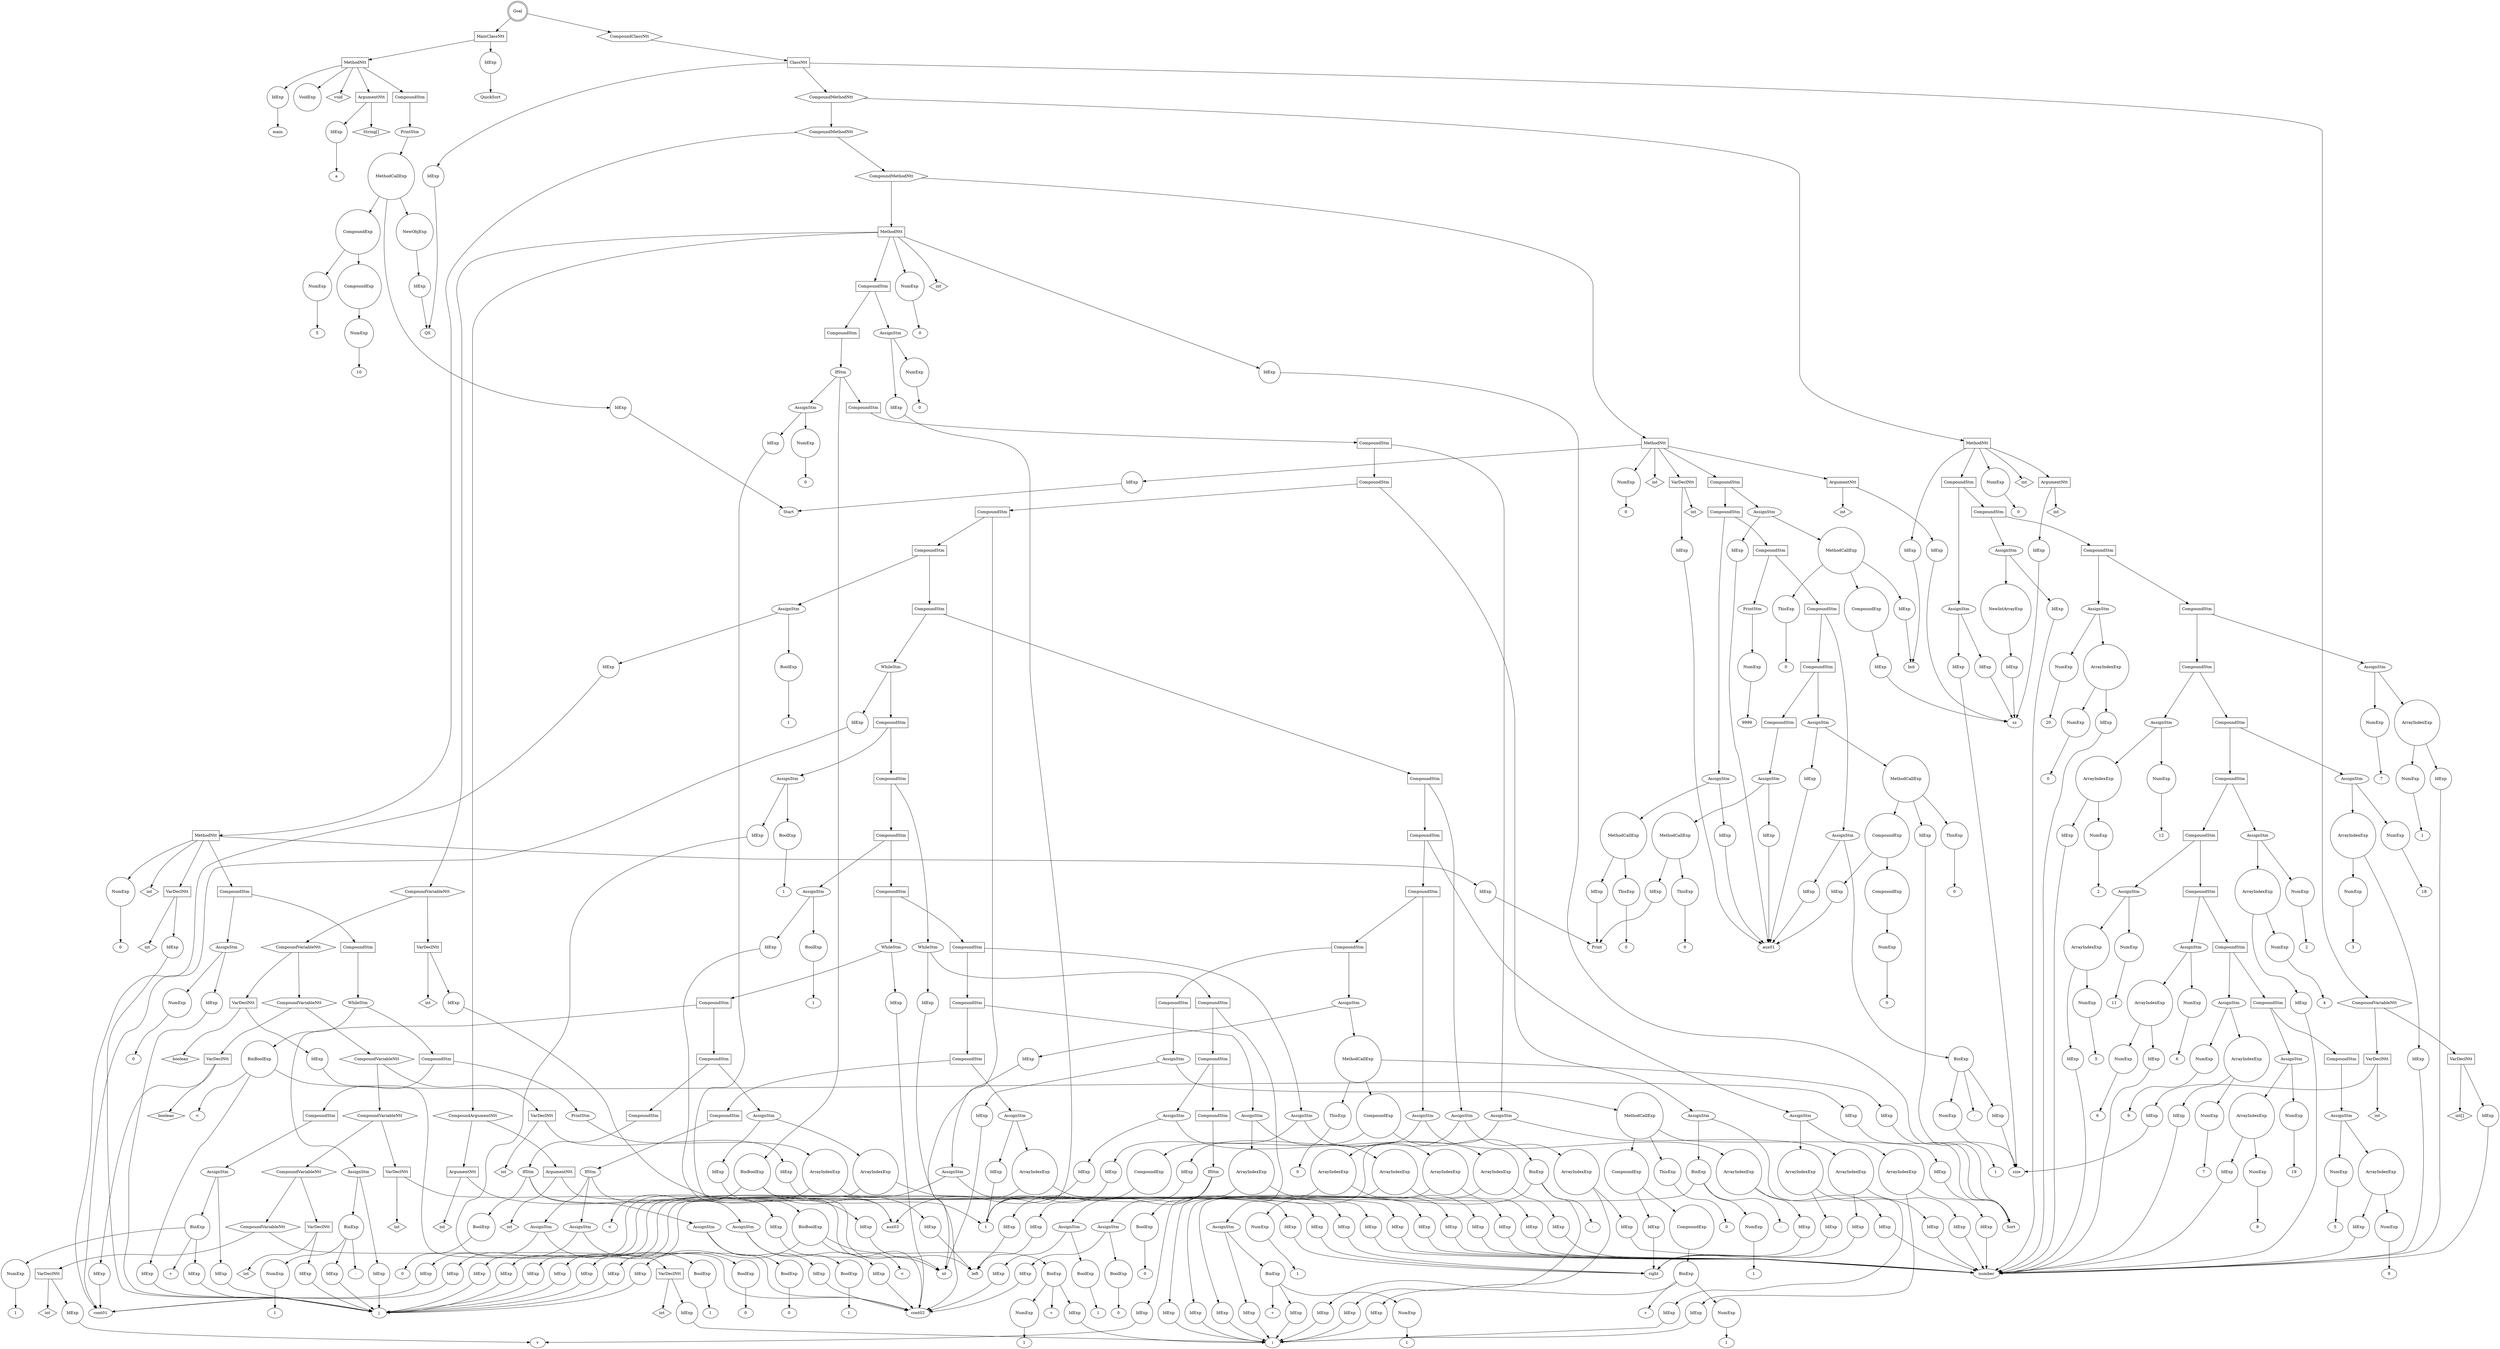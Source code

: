 digraph my_graph {
-1261397360;
-1261397360[label = "Goal", shape = "doublecircle"];
-1261397360->-1261435376;
-1261435376[label = "MainClassNtt", shape = "box"];
-1261435376->-1261434176
-1261434176[label = "IdExp", shape = "circle"];
-1261434176->-1259338288;
-1259338288[label = "QuickSort"];
-1261435376->-1250949040;
-1250949040[label = "MethodNtt", shape = "box"];
-1250949040->-1261435424;
-1261435424[label = "void", shape = "diamond" ];
-1250949040->-1261435472
-1261435472[label = "IdExp", shape = "circle"];
-1261435472->-1259338672;
-1259338672[label = "main"];
-1250949040->-1261435616;
-1261435616[label = "ArgumentNtt", shape = "box"];
-1261435616->-1261435568;
-1261435568[label = "String[]", shape = "diamond" ];
-1261435616->-1261434368
-1261434368[label = "IdExp", shape = "circle"];
-1261434368->-1259338448;
-1259338448[label = "a"];
-1250949040->-1261435328;
-1261435328[label = "CompoundStm", shape = "polygon"];
-1261435328->-1259338640;
-1259338640[label = "PrintStm", shape = "ellipse"];
-1259338640->-1261435232
-1261435232[label = "MethodCallExp", shape = "circle"];
-1261435232->-1261434608
-1261434608[label = "NewObjExp", shape = "circle"];
-1261434608->-1261434512
-1261434512[label = "IdExp", shape = "circle"];
-1261434512->-1259338512;
-1259338512[label = "QS"];
-1261435232->-1261434752
-1261434752[label = "IdExp", shape = "circle"];
-1261434752->-1259338576;
-1259338576[label = "Start"];
-1261435232->-1261435136;
-1261435136[label = "CompoundExp", shape = "circle"];
-1261435136->-1261434944;
-1261434944[label = "CompoundExp", shape = "circle"];
-1261434944->-1261434848
-1261434848[label = "NumExp", shape = "circle"];
-1261434848->-1261434847;
-1261434847[label = "10"];
-1261435136->-1261435040
-1261435040[label = "NumExp", shape = "circle"];
-1261435040->-1261435039;
-1261435039[label = "5"];
-1250949040->-1259338736
-1259338736[label = "VoidExp", shape = "circle"];
-1261397360->-1261397312;
-1261397312[label = "CompoundClassNtt", shape = "hexagon"];
-1261397312->-1261397264;
-1261397264[label = "ClassNtt", shape = "box"];
-1261397264->-1261435904
-1261435904[label = "IdExp", shape = "circle"];
-1261435904->-1259338512;
-1259338512[label = "QS"];
-1261397264->-1261436528;
-1261436528[label = "CompoundVariableNtt", shape = "hexagon"];
-1261436528->-1261436192;
-1261436192[label = "VarDeclNtt", shape = "box"];
-1261436192->-1261436000;
-1261436000[label = "int[]", shape = "diamond" ];
-1261436192->-1261436096
-1261436096[label = "IdExp", shape = "circle"];
-1261436096->-1259338768;
-1259338768[label = "number"];
-1261436528->-1261436480;
-1261436480[label = "VarDeclNtt", shape = "box"];
-1261436480->-1261436288;
-1261436288[label = "int", shape = "diamond" ];
-1261436480->-1261436384
-1261436384[label = "IdExp", shape = "circle"];
-1261436384->-1259338832;
-1259338832[label = "size"];
-1261397264->-1261397216;
-1261397216[label = "CompoundMethodNtt", shape = "hexagon"];
-1261397216->-1261408880;
-1261408880[label = "CompoundMethodNtt", shape = "hexagon"];
-1261408880->-1261406432;
-1261406432[label = "CompoundMethodNtt", shape = "hexagon"];
-1261406432->-1250949616;
-1250949616[label = "MethodNtt", shape = "box"];
-1250949616->-1261436576;
-1261436576[label = "int", shape = "diamond" ];
-1250949616->-1261436672
-1261436672[label = "IdExp", shape = "circle"];
-1261436672->-1259338576;
-1259338576[label = "Start"];
-1250949616->-1261430816;
-1261430816[label = "ArgumentNtt", shape = "box"];
-1261430816->-1261436768;
-1261436768[label = "int", shape = "diamond" ];
-1261430816->-1261436864
-1261436864[label = "IdExp", shape = "circle"];
-1261436864->-1259338896;
-1259338896[label = "sz"];
-1250949616->-1261431104;
-1261431104[label = "VarDeclNtt", shape = "box"];
-1261431104->-1261430912;
-1261430912[label = "int", shape = "diamond" ];
-1261431104->-1261431008
-1261431008[label = "IdExp", shape = "circle"];
-1261431008->-1259338960;
-1259338960[label = "aux01"];
-1250949616->-1261428704;
-1261428704[label = "CompoundStm", shape = "polygon"];
-1261428704->-1261428656;
-1261428656[label = "CompoundStm", shape = "polygon"];
-1261428656->-1261428608;
-1261428608[label = "CompoundStm", shape = "polygon"];
-1261428608->-1261428560;
-1261428560[label = "CompoundStm", shape = "polygon"];
-1261428560->-1261428512;
-1261428512[label = "CompoundStm", shape = "polygon"];
-1261428512->-1261428464;
-1261428464[label = "CompoundStm", shape = "polygon"];
-1261428464->-1261428416;
-1261428416[label = "AssignStm", shape = "ellipse"];
-1261428416->-1261427984
-1261427984[label = "IdExp", shape = "circle"];
-1261427984->-1259338960;
-1259338960[label = "aux01"];
-1261428416->-1261428320
-1261428320[label = "MethodCallExp", shape = "circle"];
-1261428320->-1261428080
-1261428080[label = "ThisExp", shape = "circle"];
-1261428080->-1261428079;
-1261428079[label = "0"];
-1261428320->-1261428224
-1261428224[label = "IdExp", shape = "circle"];
-1261428224->-1259339088;
-1259339088[label = "Print"];
-1261428512->-1261427888;
-1261427888[label = "AssignStm", shape = "ellipse"];
-1261427888->-1261433168
-1261433168[label = "IdExp", shape = "circle"];
-1261433168->-1259338960;
-1259338960[label = "aux01"];
-1261427888->-1261427792
-1261427792[label = "MethodCallExp", shape = "circle"];
-1261427792->-1261433264
-1261433264[label = "ThisExp", shape = "circle"];
-1261433264->-1261433263;
-1261433263[label = "0"];
-1261427792->-1261433408
-1261433408[label = "IdExp", shape = "circle"];
-1261433408->-1259339184;
-1259339184[label = "Sort"];
-1261427792->-1261433840;
-1261433840[label = "CompoundExp", shape = "circle"];
-1261433840->-1261433600;
-1261433600[label = "CompoundExp", shape = "circle"];
-1261433600->-1261433504
-1261433504[label = "NumExp", shape = "circle"];
-1261433504->-1261433503;
-1261433503[label = "0"];
-1261433840->-1261433744
-1261433744[label = "IdExp", shape = "circle"];
-1261433744->-1259338960;
-1259338960[label = "aux01"];
-1261428560->-1261433072;
-1261433072[label = "AssignStm", shape = "ellipse"];
-1261433072->-1261432640
-1261432640[label = "IdExp", shape = "circle"];
-1261432640->-1259338960;
-1259338960[label = "aux01"];
-1261433072->-1261432976;
-1261432976[label = "BinExp", shape = "circle"];
-1261432976->-1261432784
-1261432784[label = "IdExp", shape = "circle"];
-1261432784->-1259338832;
-1259338832[label = "size"];
-1261432976->-1261432975;
-1261432975[label = "-" ];
-1261432976->-1261432880
-1261432880[label = "NumExp", shape = "circle"];
-1261432880->-1261432879;
-1261432879[label = "1"];
-1261428608->-1259339152;
-1259339152[label = "PrintStm", shape = "ellipse"];
-1259339152->-1261432496
-1261432496[label = "NumExp", shape = "circle"];
-1261432496->-1261432495;
-1261432495[label = "9999"];
-1261428656->-1261432448;
-1261432448[label = "AssignStm", shape = "ellipse"];
-1261432448->-1261432016
-1261432016[label = "IdExp", shape = "circle"];
-1261432016->-1259338960;
-1259338960[label = "aux01"];
-1261432448->-1261432352
-1261432352[label = "MethodCallExp", shape = "circle"];
-1261432352->-1261432112
-1261432112[label = "ThisExp", shape = "circle"];
-1261432112->-1261432111;
-1261432111[label = "0"];
-1261432352->-1261432256
-1261432256[label = "IdExp", shape = "circle"];
-1261432256->-1259339088;
-1259339088[label = "Print"];
-1261428704->-1261431920;
-1261431920[label = "AssignStm", shape = "ellipse"];
-1261431920->-1261431248
-1261431248[label = "IdExp", shape = "circle"];
-1261431248->-1259338960;
-1259338960[label = "aux01"];
-1261431920->-1261431824
-1261431824[label = "MethodCallExp", shape = "circle"];
-1261431824->-1261431344
-1261431344[label = "ThisExp", shape = "circle"];
-1261431344->-1261431343;
-1261431343[label = "0"];
-1261431824->-1261431488
-1261431488[label = "IdExp", shape = "circle"];
-1261431488->-1259339024;
-1259339024[label = "Init"];
-1261431824->-1261431728;
-1261431728[label = "CompoundExp", shape = "circle"];
-1261431728->-1261431632
-1261431632[label = "IdExp", shape = "circle"];
-1261431632->-1259338896;
-1259338896[label = "sz"];
-1250949616->-1261428752
-1261428752[label = "NumExp", shape = "circle"];
-1261428752->-1261428751;
-1261428751[label = "0"];
-1261406432->-1250950320;
-1250950320[label = "MethodNtt", shape = "box"];
-1250950320->-1261428896;
-1261428896[label = "int", shape = "diamond" ];
-1250950320->-1261428992
-1261428992[label = "IdExp", shape = "circle"];
-1261428992->-1259339184;
-1259339184[label = "Sort"];
-1250950320->-1261429616;
-1261429616[label = "CompoundArgumentNtt", shape = "hexagon"];
-1261429616->-1261429280;
-1261429280[label = "ArgumentNtt", shape = "box"];
-1261429280->-1261429088;
-1261429088[label = "int", shape = "diamond" ];
-1261429280->-1261429184
-1261429184[label = "IdExp", shape = "circle"];
-1261429184->-1259339248;
-1259339248[label = "left"];
-1261429616->-1261429568;
-1261429568[label = "ArgumentNtt", shape = "box"];
-1261429568->-1261429376;
-1261429376[label = "int", shape = "diamond" ];
-1261429568->-1261429472
-1261429472[label = "IdExp", shape = "circle"];
-1261429472->-1259339312;
-1259339312[label = "right"];
-1250950320->-1261425776;
-1261425776[label = "CompoundVariableNtt", shape = "hexagon"];
-1261425776->-1261425488;
-1261425488[label = "CompoundVariableNtt", shape = "hexagon"];
-1261425488->-1261425200;
-1261425200[label = "CompoundVariableNtt", shape = "hexagon"];
-1261425200->-1261424912;
-1261424912[label = "CompoundVariableNtt", shape = "hexagon"];
-1261424912->-1261430768;
-1261430768[label = "CompoundVariableNtt", shape = "hexagon"];
-1261430768->-1261430480;
-1261430480[label = "CompoundVariableNtt", shape = "hexagon"];
-1261430480->-1261430192;
-1261430192[label = "CompoundVariableNtt", shape = "hexagon"];
-1261430192->-1261429856;
-1261429856[label = "VarDeclNtt", shape = "box"];
-1261429856->-1261429664;
-1261429664[label = "int", shape = "diamond" ];
-1261429856->-1261429760
-1261429760[label = "IdExp", shape = "circle"];
-1261429760->-1259339376;
-1259339376[label = "v"];
-1261430192->-1261430144;
-1261430144[label = "VarDeclNtt", shape = "box"];
-1261430144->-1261429952;
-1261429952[label = "int", shape = "diamond" ];
-1261430144->-1261430048
-1261430048[label = "IdExp", shape = "circle"];
-1261430048->-1259339440;
-1259339440[label = "i"];
-1261430480->-1261430432;
-1261430432[label = "VarDeclNtt", shape = "box"];
-1261430432->-1261430240;
-1261430240[label = "int", shape = "diamond" ];
-1261430432->-1261430336
-1261430336[label = "IdExp", shape = "circle"];
-1261430336->-1259339504;
-1259339504[label = "j"];
-1261430768->-1261430720;
-1261430720[label = "VarDeclNtt", shape = "box"];
-1261430720->-1261430528;
-1261430528[label = "int", shape = "diamond" ];
-1261430720->-1261430624
-1261430624[label = "IdExp", shape = "circle"];
-1261430624->-1259339568;
-1259339568[label = "nt"];
-1261424912->-1261424864;
-1261424864[label = "VarDeclNtt", shape = "box"];
-1261424864->-1261424672;
-1261424672[label = "int", shape = "diamond" ];
-1261424864->-1261424768
-1261424768[label = "IdExp", shape = "circle"];
-1261424768->-1259339632;
-1259339632[label = "t"];
-1261425200->-1261425152;
-1261425152[label = "VarDeclNtt", shape = "box"];
-1261425152->-1261424960;
-1261424960[label = "boolean", shape = "diamond" ];
-1261425152->-1261425056
-1261425056[label = "IdExp", shape = "circle"];
-1261425056->-1259339696;
-1259339696[label = "cont01"];
-1261425488->-1261425440;
-1261425440[label = "VarDeclNtt", shape = "box"];
-1261425440->-1261425248;
-1261425248[label = "boolean", shape = "diamond" ];
-1261425440->-1261425344
-1261425344[label = "IdExp", shape = "circle"];
-1261425344->-1259339760;
-1259339760[label = "cont02"];
-1261425776->-1261425728;
-1261425728[label = "VarDeclNtt", shape = "box"];
-1261425728->-1261425536;
-1261425536[label = "int", shape = "diamond" ];
-1261425728->-1261425632
-1261425632[label = "IdExp", shape = "circle"];
-1261425632->-1259335728;
-1259335728[label = "aux03"];
-1250950320->-1261406288;
-1261406288[label = "CompoundStm", shape = "polygon"];
-1261406288->-1261406240;
-1261406240[label = "CompoundStm", shape = "polygon"];
-1261406240->-1261412336;
-1261412336[label = "IfStm", shape = "ellipse"];
-1261412336->-1261426400;
-1261426400[label = "BinBoolExp", shape = "circle"];
-1261426400->-1261426160
-1261426160[label = "IdExp", shape = "circle"];
-1261426160->-1259339248;
-1259339248[label = "left"];
-1261426400->-1261426399;
-1261426399[label = "<" ];
-1261426400->-1261426304
-1261426304[label = "IdExp", shape = "circle"];
-1261426304->-1259339312;
-1259339312[label = "right"];
-1261412336->-1261412000;
-1261412000[label = "CompoundStm", shape = "polygon"];
-1261412000->-1261411952;
-1261411952[label = "CompoundStm", shape = "polygon"];
-1261411952->-1261411904;
-1261411904[label = "CompoundStm", shape = "polygon"];
-1261411904->-1261411856;
-1261411856[label = "CompoundStm", shape = "polygon"];
-1261411856->-1261411808;
-1261411808[label = "CompoundStm", shape = "polygon"];
-1261411808->-1261411760;
-1261411760[label = "CompoundStm", shape = "polygon"];
-1261411760->-1261411712;
-1261411712[label = "CompoundStm", shape = "polygon"];
-1261411712->-1261411664;
-1261411664[label = "CompoundStm", shape = "polygon"];
-1261411664->-1261411616;
-1261411616[label = "CompoundStm", shape = "polygon"];
-1261411616->-1261411568;
-1261411568[label = "CompoundStm", shape = "polygon"];
-1261411568->-1261411520;
-1261411520[label = "CompoundStm", shape = "polygon"];
-1261411520->-1261411472;
-1261411472[label = "AssignStm", shape = "ellipse"];
-1261411472->-1261410368
-1261410368[label = "IdExp", shape = "circle"];
-1261410368->-1259339568;
-1259339568[label = "nt"];
-1261411472->-1261411376
-1261411376[label = "MethodCallExp", shape = "circle"];
-1261411376->-1261410464
-1261410464[label = "ThisExp", shape = "circle"];
-1261410464->-1261410463;
-1261410463[label = "0"];
-1261411376->-1261410608
-1261410608[label = "IdExp", shape = "circle"];
-1261410608->-1259339184;
-1259339184[label = "Sort"];
-1261411376->-1261411280;
-1261411280[label = "CompoundExp", shape = "circle"];
-1261411280->-1261411040;
-1261411040[label = "CompoundExp", shape = "circle"];
-1261411040->-1261410944;
-1261410944[label = "BinExp", shape = "circle"];
-1261410944->-1261410752
-1261410752[label = "IdExp", shape = "circle"];
-1261410752->-1259339440;
-1259339440[label = "i"];
-1261410944->-1261410943;
-1261410943[label = "+" ];
-1261410944->-1261410848
-1261410848[label = "NumExp", shape = "circle"];
-1261410848->-1261410847;
-1261410847[label = "1"];
-1261411280->-1261411184
-1261411184[label = "IdExp", shape = "circle"];
-1261411184->-1259339312;
-1259339312[label = "right"];
-1261411568->-1261410272;
-1261410272[label = "AssignStm", shape = "ellipse"];
-1261410272->-1261415312
-1261415312[label = "IdExp", shape = "circle"];
-1261415312->-1259339568;
-1259339568[label = "nt"];
-1261410272->-1261410176
-1261410176[label = "MethodCallExp", shape = "circle"];
-1261410176->-1261415408
-1261415408[label = "ThisExp", shape = "circle"];
-1261415408->-1261415407;
-1261415407[label = "0"];
-1261410176->-1261409408
-1261409408[label = "IdExp", shape = "circle"];
-1261409408->-1259339184;
-1259339184[label = "Sort"];
-1261410176->-1261410080;
-1261410080[label = "CompoundExp", shape = "circle"];
-1261410080->-1261409648;
-1261409648[label = "CompoundExp", shape = "circle"];
-1261409648->-1261409552
-1261409552[label = "IdExp", shape = "circle"];
-1261409552->-1259339248;
-1259339248[label = "left"];
-1261410080->-1261409984;
-1261409984[label = "BinExp", shape = "circle"];
-1261409984->-1261409792
-1261409792[label = "IdExp", shape = "circle"];
-1261409792->-1259339440;
-1259339440[label = "i"];
-1261409984->-1261409983;
-1261409983[label = "-" ];
-1261409984->-1261409888
-1261409888[label = "NumExp", shape = "circle"];
-1261409888->-1261409887;
-1261409887[label = "1"];
-1261411616->-1261415216;
-1261415216[label = "AssignStm", shape = "ellipse"];
-1261415216->-1261414976
-1261414976[label = "ArrayIndexExp", shape = "circle"];
-1261414976->-1261414736
-1261414736[label = "IdExp", shape = "circle"];
-1261414736->-1259338768;
-1259338768[label = "number"];
-1261414976->-1261414880
-1261414880[label = "IdExp", shape = "circle"];
-1261414880->-1259339312;
-1259339312[label = "right"];
-1261415216->-1261415120
-1261415120[label = "IdExp", shape = "circle"];
-1261415120->-1259339632;
-1259339632[label = "t"];
-1261411664->-1261414640;
-1261414640[label = "AssignStm", shape = "ellipse"];
-1261414640->-1261414160
-1261414160[label = "ArrayIndexExp", shape = "circle"];
-1261414160->-1261413920
-1261413920[label = "IdExp", shape = "circle"];
-1261413920->-1259338768;
-1259338768[label = "number"];
-1261414160->-1261414064
-1261414064[label = "IdExp", shape = "circle"];
-1261414064->-1259339440;
-1259339440[label = "i"];
-1261414640->-1261414544
-1261414544[label = "ArrayIndexExp", shape = "circle"];
-1261414544->-1261414304
-1261414304[label = "IdExp", shape = "circle"];
-1261414304->-1259338768;
-1259338768[label = "number"];
-1261414544->-1261414448
-1261414448[label = "IdExp", shape = "circle"];
-1261414448->-1259339312;
-1259339312[label = "right"];
-1261411712->-1261413824;
-1261413824[label = "AssignStm", shape = "ellipse"];
-1261413824->-1261413344
-1261413344[label = "ArrayIndexExp", shape = "circle"];
-1261413344->-1261413104
-1261413104[label = "IdExp", shape = "circle"];
-1261413104->-1259338768;
-1259338768[label = "number"];
-1261413344->-1261413248
-1261413248[label = "IdExp", shape = "circle"];
-1261413248->-1259339504;
-1259339504[label = "j"];
-1261413824->-1261413728
-1261413728[label = "ArrayIndexExp", shape = "circle"];
-1261413728->-1261413488
-1261413488[label = "IdExp", shape = "circle"];
-1261413488->-1259338768;
-1259338768[label = "number"];
-1261413728->-1261413632
-1261413632[label = "IdExp", shape = "circle"];
-1261413632->-1259339440;
-1259339440[label = "i"];
-1261411760->-1261413008;
-1261413008[label = "WhileStm", shape = "ellipse"];
-1261413008->-1261422128
-1261422128[label = "IdExp", shape = "circle"];
-1261422128->-1259339696;
-1259339696[label = "cont01"];
-1261413008->-1261412960;
-1261412960[label = "CompoundStm", shape = "polygon"];
-1261412960->-1261412912;
-1261412912[label = "CompoundStm", shape = "polygon"];
-1261412912->-1261412864;
-1261412864[label = "CompoundStm", shape = "polygon"];
-1261412864->-1261412816;
-1261412816[label = "CompoundStm", shape = "polygon"];
-1261412816->-1261412768;
-1261412768[label = "CompoundStm", shape = "polygon"];
-1261412768->-1261412720;
-1261412720[label = "CompoundStm", shape = "polygon"];
-1261412720->-1261412672;
-1261412672[label = "CompoundStm", shape = "polygon"];
-1261412672->-1261412624;
-1261412624[label = "CompoundStm", shape = "polygon"];
-1261412624->-1261412576;
-1261412576[label = "IfStm", shape = "ellipse"];
-1261412576->-1261418048;
-1261418048[label = "BinBoolExp", shape = "circle"];
-1261418048->-1261417616
-1261417616[label = "IdExp", shape = "circle"];
-1261417616->-1259339504;
-1259339504[label = "j"];
-1261418048->-1261418047;
-1261418047[label = "<" ];
-1261418048->-1261417952;
-1261417952[label = "BinExp", shape = "circle"];
-1261417952->-1261417760
-1261417760[label = "IdExp", shape = "circle"];
-1261417760->-1259339440;
-1259339440[label = "i"];
-1261417952->-1261417951;
-1261417951[label = "+" ];
-1261417952->-1261417856
-1261417856[label = "NumExp", shape = "circle"];
-1261417856->-1261417855;
-1261417855[label = "1"];
-1261412576->-1261418384;
-1261418384[label = "AssignStm", shape = "ellipse"];
-1261418384->-1261418192
-1261418192[label = "IdExp", shape = "circle"];
-1261418192->-1259339696;
-1259339696[label = "cont01"];
-1261418384->-1261418288
-1261418288[label = "BoolExp", shape = "circle"];
-1261418288->-1261418287;
-1261418287[label = "0"];
-1261412576->-1261412528;
-1261412528[label = "AssignStm", shape = "ellipse"];
-1261412528->-1261418480
-1261418480[label = "IdExp", shape = "circle"];
-1261418480->-1259339696;
-1259339696[label = "cont01"];
-1261412528->-1261412432
-1261412432[label = "BoolExp", shape = "circle"];
-1261412432->-1261412431;
-1261412431[label = "1"];
-1261412672->-1261417520;
-1261417520[label = "AssignStm", shape = "ellipse"];
-1261417520->-1261417280
-1261417280[label = "ArrayIndexExp", shape = "circle"];
-1261417280->-1261417040
-1261417040[label = "IdExp", shape = "circle"];
-1261417040->-1259338768;
-1259338768[label = "number"];
-1261417280->-1261417184
-1261417184[label = "IdExp", shape = "circle"];
-1261417184->-1259339504;
-1259339504[label = "j"];
-1261417520->-1261417424
-1261417424[label = "IdExp", shape = "circle"];
-1261417424->-1259339632;
-1259339632[label = "t"];
-1261412720->-1261416944;
-1261416944[label = "AssignStm", shape = "ellipse"];
-1261416944->-1261416464
-1261416464[label = "ArrayIndexExp", shape = "circle"];
-1261416464->-1261416224
-1261416224[label = "IdExp", shape = "circle"];
-1261416224->-1259338768;
-1259338768[label = "number"];
-1261416464->-1261416368
-1261416368[label = "IdExp", shape = "circle"];
-1261416368->-1259339440;
-1259339440[label = "i"];
-1261416944->-1261416848
-1261416848[label = "ArrayIndexExp", shape = "circle"];
-1261416848->-1261416608
-1261416608[label = "IdExp", shape = "circle"];
-1261416608->-1259338768;
-1259338768[label = "number"];
-1261416848->-1261416752
-1261416752[label = "IdExp", shape = "circle"];
-1261416752->-1259339504;
-1259339504[label = "j"];
-1261412768->-1261416128;
-1261416128[label = "AssignStm", shape = "ellipse"];
-1261416128->-1261415648
-1261415648[label = "IdExp", shape = "circle"];
-1261415648->-1259339632;
-1259339632[label = "t"];
-1261416128->-1261416032
-1261416032[label = "ArrayIndexExp", shape = "circle"];
-1261416032->-1261415792
-1261415792[label = "IdExp", shape = "circle"];
-1261415792->-1259338768;
-1259338768[label = "number"];
-1261416032->-1261415936
-1261415936[label = "IdExp", shape = "circle"];
-1261415936->-1259339440;
-1259339440[label = "i"];
-1261412816->-1261415552;
-1261415552[label = "WhileStm", shape = "ellipse"];
-1261415552->-1261419248
-1261419248[label = "IdExp", shape = "circle"];
-1261419248->-1259339760;
-1259339760[label = "cont02"];
-1261415552->-1261415504;
-1261415504[label = "CompoundStm", shape = "polygon"];
-1261415504->-1261415456;
-1261415456[label = "CompoundStm", shape = "polygon"];
-1261415456->-1261421552;
-1261421552[label = "CompoundStm", shape = "polygon"];
-1261421552->-1261421504;
-1261421504[label = "IfStm", shape = "ellipse"];
-1261421504->-1261420832
-1261420832[label = "BoolExp", shape = "circle"];
-1261420832->-1261420831;
-1261420831[label = "0"];
-1261421504->-1261421168;
-1261421168[label = "AssignStm", shape = "ellipse"];
-1261421168->-1261420976
-1261420976[label = "IdExp", shape = "circle"];
-1261420976->-1259339760;
-1259339760[label = "cont02"];
-1261421168->-1261421072
-1261421072[label = "BoolExp", shape = "circle"];
-1261421072->-1261421071;
-1261421071[label = "0"];
-1261421504->-1261421456;
-1261421456[label = "AssignStm", shape = "ellipse"];
-1261421456->-1261421264
-1261421264[label = "IdExp", shape = "circle"];
-1261421264->-1259339760;
-1259339760[label = "cont02"];
-1261421456->-1261421360
-1261421360[label = "BoolExp", shape = "circle"];
-1261421360->-1261421359;
-1261421359[label = "1"];
-1261415456->-1261420400;
-1261420400[label = "AssignStm", shape = "ellipse"];
-1261420400->-1261419920
-1261419920[label = "IdExp", shape = "circle"];
-1261419920->-1259335728;
-1259335728[label = "aux03"];
-1261420400->-1261420304
-1261420304[label = "ArrayIndexExp", shape = "circle"];
-1261420304->-1261420064
-1261420064[label = "IdExp", shape = "circle"];
-1261420064->-1259338768;
-1259338768[label = "number"];
-1261420304->-1261420208
-1261420208[label = "IdExp", shape = "circle"];
-1261420208->-1259339504;
-1259339504[label = "j"];
-1261415504->-1261419824;
-1261419824[label = "AssignStm", shape = "ellipse"];
-1261419824->-1261419392
-1261419392[label = "IdExp", shape = "circle"];
-1261419392->-1259339504;
-1259339504[label = "j"];
-1261419824->-1261419728;
-1261419728[label = "BinExp", shape = "circle"];
-1261419728->-1261419536
-1261419536[label = "IdExp", shape = "circle"];
-1261419536->-1259339504;
-1259339504[label = "j"];
-1261419728->-1261419727;
-1261419727[label = "-" ];
-1261419728->-1261419632
-1261419632[label = "NumExp", shape = "circle"];
-1261419632->-1261419631;
-1261419631[label = "1"];
-1261412864->-1261419152;
-1261419152[label = "AssignStm", shape = "ellipse"];
-1261419152->-1261418960
-1261418960[label = "IdExp", shape = "circle"];
-1261418960->-1259339760;
-1259339760[label = "cont02"];
-1261419152->-1261419056
-1261419056[label = "BoolExp", shape = "circle"];
-1261419056->-1261419055;
-1261419055[label = "1"];
-1261412912->-1261418864;
-1261418864[label = "WhileStm", shape = "ellipse"];
-1261418864->-1261422560
-1261422560[label = "IdExp", shape = "circle"];
-1261422560->-1259339760;
-1259339760[label = "cont02"];
-1261418864->-1261418816;
-1261418816[label = "CompoundStm", shape = "polygon"];
-1261418816->-1261418768;
-1261418768[label = "CompoundStm", shape = "polygon"];
-1261418768->-1261418720;
-1261418720[label = "CompoundStm", shape = "polygon"];
-1261418720->-1261418672;
-1261418672[label = "IfStm", shape = "ellipse"];
-1261418672->-1261424144
-1261424144[label = "BoolExp", shape = "circle"];
-1261424144->-1261424143;
-1261424143[label = "0"];
-1261418672->-1261424480;
-1261424480[label = "AssignStm", shape = "ellipse"];
-1261424480->-1261424288
-1261424288[label = "IdExp", shape = "circle"];
-1261424288->-1259339760;
-1259339760[label = "cont02"];
-1261424480->-1261424384
-1261424384[label = "BoolExp", shape = "circle"];
-1261424384->-1261424383;
-1261424383[label = "0"];
-1261418672->-1261418624;
-1261418624[label = "AssignStm", shape = "ellipse"];
-1261418624->-1261424576
-1261424576[label = "IdExp", shape = "circle"];
-1261424576->-1259339760;
-1259339760[label = "cont02"];
-1261418624->-1261418528
-1261418528[label = "BoolExp", shape = "circle"];
-1261418528->-1261418527;
-1261418527[label = "1"];
-1261418768->-1261423712;
-1261423712[label = "AssignStm", shape = "ellipse"];
-1261423712->-1261423232
-1261423232[label = "IdExp", shape = "circle"];
-1261423232->-1259335728;
-1259335728[label = "aux03"];
-1261423712->-1261423616
-1261423616[label = "ArrayIndexExp", shape = "circle"];
-1261423616->-1261423376
-1261423376[label = "IdExp", shape = "circle"];
-1261423376->-1259338768;
-1259338768[label = "number"];
-1261423616->-1261423520
-1261423520[label = "IdExp", shape = "circle"];
-1261423520->-1259339440;
-1259339440[label = "i"];
-1261418816->-1261423136;
-1261423136[label = "AssignStm", shape = "ellipse"];
-1261423136->-1261422704
-1261422704[label = "IdExp", shape = "circle"];
-1261422704->-1259339440;
-1259339440[label = "i"];
-1261423136->-1261423040;
-1261423040[label = "BinExp", shape = "circle"];
-1261423040->-1261422848
-1261422848[label = "IdExp", shape = "circle"];
-1261422848->-1259339440;
-1259339440[label = "i"];
-1261423040->-1261423039;
-1261423039[label = "+" ];
-1261423040->-1261422944
-1261422944[label = "NumExp", shape = "circle"];
-1261422944->-1261422943;
-1261422943[label = "1"];
-1261412960->-1261422464;
-1261422464[label = "AssignStm", shape = "ellipse"];
-1261422464->-1261422272
-1261422272[label = "IdExp", shape = "circle"];
-1261422272->-1259339760;
-1259339760[label = "cont02"];
-1261422464->-1261422368
-1261422368[label = "BoolExp", shape = "circle"];
-1261422368->-1261422367;
-1261422367[label = "1"];
-1261411808->-1261422032;
-1261422032[label = "AssignStm", shape = "ellipse"];
-1261422032->-1261421840
-1261421840[label = "IdExp", shape = "circle"];
-1261421840->-1259339696;
-1259339696[label = "cont01"];
-1261422032->-1261421936
-1261421936[label = "BoolExp", shape = "circle"];
-1261421936->-1261421935;
-1261421935[label = "1"];
-1261411856->-1261421744;
-1261421744[label = "AssignStm", shape = "ellipse"];
-1261421744->-1261427648
-1261427648[label = "IdExp", shape = "circle"];
-1261427648->-1259339504;
-1259339504[label = "j"];
-1261421744->-1261421648
-1261421648[label = "IdExp", shape = "circle"];
-1261421648->-1259339312;
-1259339312[label = "right"];
-1261411904->-1261427552;
-1261427552[label = "AssignStm", shape = "ellipse"];
-1261427552->-1261427120
-1261427120[label = "IdExp", shape = "circle"];
-1261427120->-1259339440;
-1259339440[label = "i"];
-1261427552->-1261427456;
-1261427456[label = "BinExp", shape = "circle"];
-1261427456->-1261427264
-1261427264[label = "IdExp", shape = "circle"];
-1261427264->-1259339248;
-1259339248[label = "left"];
-1261427456->-1261427455;
-1261427455[label = "-" ];
-1261427456->-1261427360
-1261427360[label = "NumExp", shape = "circle"];
-1261427360->-1261427359;
-1261427359[label = "1"];
-1261411952->-1261427024;
-1261427024[label = "AssignStm", shape = "ellipse"];
-1261427024->-1261426544
-1261426544[label = "IdExp", shape = "circle"];
-1261426544->-1259339376;
-1259339376[label = "v"];
-1261427024->-1261426928
-1261426928[label = "ArrayIndexExp", shape = "circle"];
-1261426928->-1261426688
-1261426688[label = "IdExp", shape = "circle"];
-1261426688->-1259338768;
-1259338768[label = "number"];
-1261426928->-1261426832
-1261426832[label = "IdExp", shape = "circle"];
-1261426832->-1259339312;
-1259339312[label = "right"];
-1261412336->-1261412288;
-1261412288[label = "AssignStm", shape = "ellipse"];
-1261412288->-1261412096
-1261412096[label = "IdExp", shape = "circle"];
-1261412096->-1259339568;
-1259339568[label = "nt"];
-1261412288->-1261412192
-1261412192[label = "NumExp", shape = "circle"];
-1261412192->-1261412191;
-1261412191[label = "0"];
-1261406288->-1261426064;
-1261426064[label = "AssignStm", shape = "ellipse"];
-1261426064->-1261425872
-1261425872[label = "IdExp", shape = "circle"];
-1261425872->-1259339632;
-1259339632[label = "t"];
-1261426064->-1261425968
-1261425968[label = "NumExp", shape = "circle"];
-1261425968->-1261425967;
-1261425967[label = "0"];
-1250950320->-1261406336
-1261406336[label = "NumExp", shape = "circle"];
-1261406336->-1261406335;
-1261406335[label = "0"];
-1261408880->-1250950384;
-1250950384[label = "MethodNtt", shape = "box"];
-1250950384->-1261406480;
-1261406480[label = "int", shape = "diamond" ];
-1250950384->-1261406576
-1261406576[label = "IdExp", shape = "circle"];
-1261406576->-1259339088;
-1259339088[label = "Print"];
-1250950384->-1261406864;
-1261406864[label = "VarDeclNtt", shape = "box"];
-1261406864->-1261406672;
-1261406672[label = "int", shape = "diamond" ];
-1261406864->-1261406768
-1261406768[label = "IdExp", shape = "circle"];
-1261406768->-1259339504;
-1259339504[label = "j"];
-1250950384->-1261408736;
-1261408736[label = "CompoundStm", shape = "polygon"];
-1261408736->-1261408688;
-1261408688[label = "CompoundStm", shape = "polygon"];
-1261408688->-1261408640;
-1261408640[label = "WhileStm", shape = "ellipse"];
-1261408640->-1261407536;
-1261407536[label = "BinBoolExp", shape = "circle"];
-1261407536->-1261407296
-1261407296[label = "IdExp", shape = "circle"];
-1261407296->-1259339504;
-1259339504[label = "j"];
-1261407536->-1261407535;
-1261407535[label = "<" ];
-1261407536->-1261407440
-1261407440[label = "IdExp", shape = "circle"];
-1261407440->-1259338832;
-1259338832[label = "size"];
-1261408640->-1261408592;
-1261408592[label = "CompoundStm", shape = "polygon"];
-1261408592->-1261408544;
-1261408544[label = "CompoundStm", shape = "polygon"];
-1261408544->-1261408496;
-1261408496[label = "AssignStm", shape = "ellipse"];
-1261408496->-1261408064
-1261408064[label = "IdExp", shape = "circle"];
-1261408064->-1259339504;
-1259339504[label = "j"];
-1261408496->-1261408400;
-1261408400[label = "BinExp", shape = "circle"];
-1261408400->-1261408208
-1261408208[label = "IdExp", shape = "circle"];
-1261408208->-1259339504;
-1259339504[label = "j"];
-1261408400->-1261408399;
-1261408399[label = "+" ];
-1261408400->-1261408304
-1261408304[label = "NumExp", shape = "circle"];
-1261408304->-1261408303;
-1261408303[label = "1"];
-1261408592->-1259335792;
-1259335792[label = "PrintStm", shape = "ellipse"];
-1259335792->-1261407920
-1261407920[label = "ArrayIndexExp", shape = "circle"];
-1261407920->-1261407680
-1261407680[label = "IdExp", shape = "circle"];
-1261407680->-1259338768;
-1259338768[label = "number"];
-1261407920->-1261407824
-1261407824[label = "IdExp", shape = "circle"];
-1261407824->-1259339504;
-1259339504[label = "j"];
-1261408736->-1261407200;
-1261407200[label = "AssignStm", shape = "ellipse"];
-1261407200->-1261407008
-1261407008[label = "IdExp", shape = "circle"];
-1261407008->-1259339504;
-1259339504[label = "j"];
-1261407200->-1261407104
-1261407104[label = "NumExp", shape = "circle"];
-1261407104->-1261407103;
-1261407103[label = "0"];
-1250950384->-1261408784
-1261408784[label = "NumExp", shape = "circle"];
-1261408784->-1261408783;
-1261408783[label = "0"];
-1261397216->-1250950448;
-1250950448[label = "MethodNtt", shape = "box"];
-1250950448->-1261408928;
-1261408928[label = "int", shape = "diamond" ];
-1250950448->-1261409024
-1261409024[label = "IdExp", shape = "circle"];
-1261409024->-1259339024;
-1259339024[label = "Init"];
-1250950448->-1261403168;
-1261403168[label = "ArgumentNtt", shape = "box"];
-1261403168->-1261409120;
-1261409120[label = "int", shape = "diamond" ];
-1261403168->-1261409216
-1261409216[label = "IdExp", shape = "circle"];
-1261409216->-1259338896;
-1259338896[label = "sz"];
-1250950448->-1261397072;
-1261397072[label = "CompoundStm", shape = "polygon"];
-1261397072->-1261397024;
-1261397024[label = "CompoundStm", shape = "polygon"];
-1261397024->-1261403120;
-1261403120[label = "CompoundStm", shape = "polygon"];
-1261403120->-1261403072;
-1261403072[label = "CompoundStm", shape = "polygon"];
-1261403072->-1261403024;
-1261403024[label = "CompoundStm", shape = "polygon"];
-1261403024->-1261402976;
-1261402976[label = "CompoundStm", shape = "polygon"];
-1261402976->-1261402928;
-1261402928[label = "CompoundStm", shape = "polygon"];
-1261402928->-1261402880;
-1261402880[label = "CompoundStm", shape = "polygon"];
-1261402880->-1261402832;
-1261402832[label = "CompoundStm", shape = "polygon"];
-1261402832->-1261402784;
-1261402784[label = "CompoundStm", shape = "polygon"];
-1261402784->-1261402736;
-1261402736[label = "CompoundStm", shape = "polygon"];
-1261402736->-1261402688;
-1261402688[label = "CompoundStm", shape = "polygon"];
-1261402688->-1261402640;
-1261402640[label = "AssignStm", shape = "ellipse"];
-1261402640->-1261402448
-1261402448[label = "ArrayIndexExp", shape = "circle"];
-1261402448->-1261402256
-1261402256[label = "IdExp", shape = "circle"];
-1261402256->-1259338768;
-1259338768[label = "number"];
-1261402448->-1261402352
-1261402352[label = "NumExp", shape = "circle"];
-1261402352->-1261402351;
-1261402351[label = "9"];
-1261402640->-1261402544
-1261402544[label = "NumExp", shape = "circle"];
-1261402544->-1261402543;
-1261402543[label = "5"];
-1261402736->-1261402160;
-1261402160[label = "AssignStm", shape = "ellipse"];
-1261402160->-1261401968
-1261401968[label = "ArrayIndexExp", shape = "circle"];
-1261401968->-1261401776
-1261401776[label = "IdExp", shape = "circle"];
-1261401776->-1259338768;
-1259338768[label = "number"];
-1261401968->-1261401872
-1261401872[label = "NumExp", shape = "circle"];
-1261401872->-1261401871;
-1261401871[label = "8"];
-1261402160->-1261402064
-1261402064[label = "NumExp", shape = "circle"];
-1261402064->-1261402063;
-1261402063[label = "19"];
-1261402784->-1261401680;
-1261401680[label = "AssignStm", shape = "ellipse"];
-1261401680->-1261401488
-1261401488[label = "ArrayIndexExp", shape = "circle"];
-1261401488->-1261401296
-1261401296[label = "IdExp", shape = "circle"];
-1261401296->-1259338768;
-1259338768[label = "number"];
-1261401488->-1261401392
-1261401392[label = "NumExp", shape = "circle"];
-1261401392->-1261401391;
-1261401391[label = "7"];
-1261401680->-1261401584
-1261401584[label = "NumExp", shape = "circle"];
-1261401584->-1261401583;
-1261401583[label = "9"];
-1261402832->-1261401200;
-1261401200[label = "AssignStm", shape = "ellipse"];
-1261401200->-1261401008
-1261401008[label = "ArrayIndexExp", shape = "circle"];
-1261401008->-1261400816
-1261400816[label = "IdExp", shape = "circle"];
-1261400816->-1259338768;
-1259338768[label = "number"];
-1261401008->-1261400912
-1261400912[label = "NumExp", shape = "circle"];
-1261400912->-1261400911;
-1261400911[label = "6"];
-1261401200->-1261401104
-1261401104[label = "NumExp", shape = "circle"];
-1261401104->-1261401103;
-1261401103[label = "6"];
-1261402880->-1261400720;
-1261400720[label = "AssignStm", shape = "ellipse"];
-1261400720->-1261400528
-1261400528[label = "ArrayIndexExp", shape = "circle"];
-1261400528->-1261400336
-1261400336[label = "IdExp", shape = "circle"];
-1261400336->-1259338768;
-1259338768[label = "number"];
-1261400528->-1261400432
-1261400432[label = "NumExp", shape = "circle"];
-1261400432->-1261400431;
-1261400431[label = "5"];
-1261400720->-1261400624
-1261400624[label = "NumExp", shape = "circle"];
-1261400624->-1261400623;
-1261400623[label = "11"];
-1261402928->-1261400240;
-1261400240[label = "AssignStm", shape = "ellipse"];
-1261400240->-1261406192
-1261406192[label = "ArrayIndexExp", shape = "circle"];
-1261406192->-1261406000
-1261406000[label = "IdExp", shape = "circle"];
-1261406000->-1259338768;
-1259338768[label = "number"];
-1261406192->-1261406096
-1261406096[label = "NumExp", shape = "circle"];
-1261406096->-1261406095;
-1261406095[label = "4"];
-1261400240->-1261400144
-1261400144[label = "NumExp", shape = "circle"];
-1261400144->-1261400143;
-1261400143[label = "2"];
-1261402976->-1261405904;
-1261405904[label = "AssignStm", shape = "ellipse"];
-1261405904->-1261405712
-1261405712[label = "ArrayIndexExp", shape = "circle"];
-1261405712->-1261405520
-1261405520[label = "IdExp", shape = "circle"];
-1261405520->-1259338768;
-1259338768[label = "number"];
-1261405712->-1261405616
-1261405616[label = "NumExp", shape = "circle"];
-1261405616->-1261405615;
-1261405615[label = "3"];
-1261405904->-1261405808
-1261405808[label = "NumExp", shape = "circle"];
-1261405808->-1261405807;
-1261405807[label = "18"];
-1261403024->-1261405424;
-1261405424[label = "AssignStm", shape = "ellipse"];
-1261405424->-1261405232
-1261405232[label = "ArrayIndexExp", shape = "circle"];
-1261405232->-1261405040
-1261405040[label = "IdExp", shape = "circle"];
-1261405040->-1259338768;
-1259338768[label = "number"];
-1261405232->-1261405136
-1261405136[label = "NumExp", shape = "circle"];
-1261405136->-1261405135;
-1261405135[label = "2"];
-1261405424->-1261405328
-1261405328[label = "NumExp", shape = "circle"];
-1261405328->-1261405327;
-1261405327[label = "12"];
-1261403072->-1261404944;
-1261404944[label = "AssignStm", shape = "ellipse"];
-1261404944->-1261404752
-1261404752[label = "ArrayIndexExp", shape = "circle"];
-1261404752->-1261404560
-1261404560[label = "IdExp", shape = "circle"];
-1261404560->-1259338768;
-1259338768[label = "number"];
-1261404752->-1261404656
-1261404656[label = "NumExp", shape = "circle"];
-1261404656->-1261404655;
-1261404655[label = "1"];
-1261404944->-1261404848
-1261404848[label = "NumExp", shape = "circle"];
-1261404848->-1261404847;
-1261404847[label = "7"];
-1261403120->-1261404464;
-1261404464[label = "AssignStm", shape = "ellipse"];
-1261404464->-1261404272
-1261404272[label = "ArrayIndexExp", shape = "circle"];
-1261404272->-1261404080
-1261404080[label = "IdExp", shape = "circle"];
-1261404080->-1259338768;
-1259338768[label = "number"];
-1261404272->-1261404176
-1261404176[label = "NumExp", shape = "circle"];
-1261404176->-1261404175;
-1261404175[label = "0"];
-1261404464->-1261404368
-1261404368[label = "NumExp", shape = "circle"];
-1261404368->-1261404367;
-1261404367[label = "20"];
-1261397024->-1261403984;
-1261403984[label = "AssignStm", shape = "ellipse"];
-1261403984->-1261403648
-1261403648[label = "IdExp", shape = "circle"];
-1261403648->-1259338768;
-1259338768[label = "number"];
-1261403984->-1261403888
-1261403888[label = "NewIntArrayExp", shape = "circle"];
-1261403888->-1261403792
-1261403792[label = "IdExp", shape = "circle"];
-1261403792->-1259338896;
-1259338896[label = "sz"];
-1261397072->-1261403552;
-1261403552[label = "AssignStm", shape = "ellipse"];
-1261403552->-1261403312
-1261403312[label = "IdExp", shape = "circle"];
-1261403312->-1259338832;
-1259338832[label = "size"];
-1261403552->-1261403456
-1261403456[label = "IdExp", shape = "circle"];
-1261403456->-1259338896;
-1259338896[label = "sz"];
-1250950448->-1261397120
-1261397120[label = "NumExp", shape = "circle"];
-1261397120->-1261397119;
-1261397119[label = "0"];

}